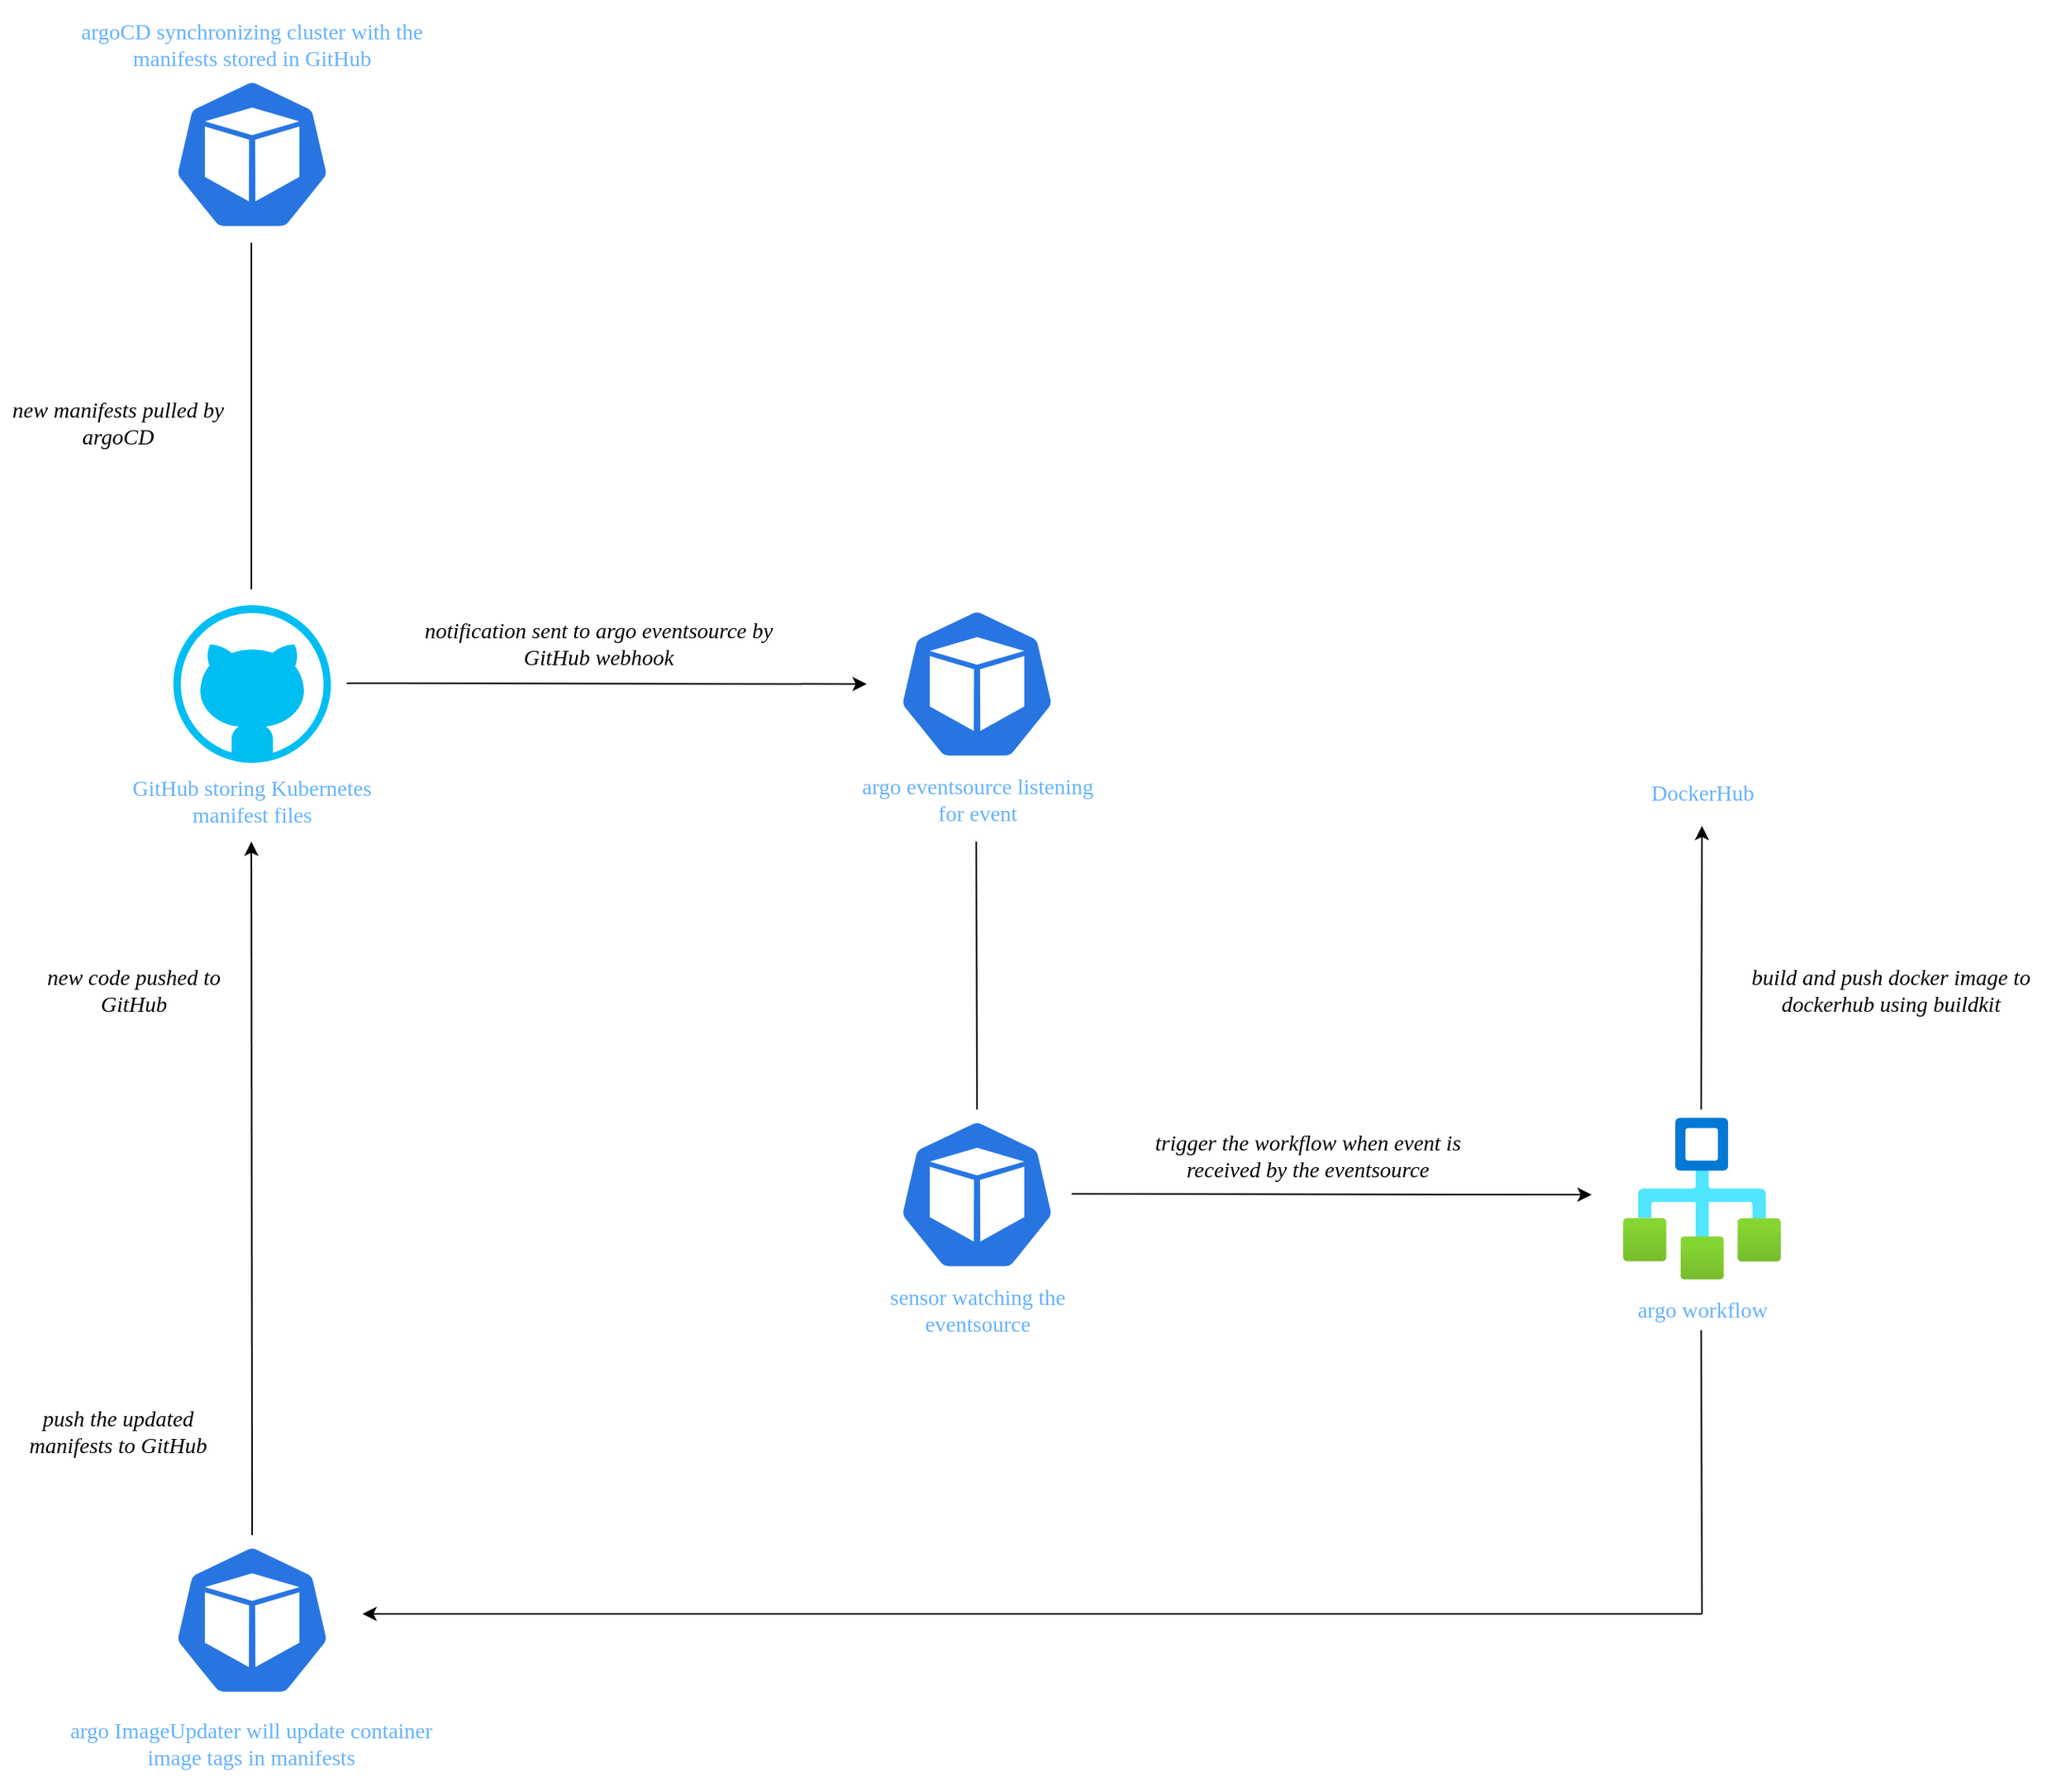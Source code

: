 <mxfile version="20.7.4" type="github">
  <diagram id="lL5DCTW0wDwHLhGkDPa4" name="Page-1">
    <mxGraphModel dx="1844" dy="1091" grid="1" gridSize="10" guides="1" tooltips="1" connect="1" arrows="1" fold="1" page="0" pageScale="1" pageWidth="850" pageHeight="1100" math="0" shadow="0">
      <root>
        <mxCell id="0" />
        <mxCell id="1" parent="0" />
        <mxCell id="LjDqyU6sl79YPEdCEnpi-1" value="" style="verticalLabelPosition=bottom;html=1;verticalAlign=top;align=center;strokeColor=none;fillColor=#00BEF2;shape=mxgraph.azure.github_code;pointerEvents=1;" vertex="1" parent="1">
          <mxGeometry x="80" y="120" width="100" height="100" as="geometry" />
        </mxCell>
        <mxCell id="LjDqyU6sl79YPEdCEnpi-2" value="&lt;p style=&quot;line-height: 140%;&quot;&gt;&lt;font style=&quot;font-size: 14px;&quot;&gt;GitHub storing Kubernetes manifest files&lt;/font&gt;&lt;/p&gt;" style="text;strokeColor=none;align=center;fillColor=none;html=1;verticalAlign=middle;whiteSpace=wrap;rounded=0;fontFamily=Montserrat Medium;fontSource=https%3A%2F%2Ffonts.googleapis.com%2Fcss%3Ffamily%3DMontserrat%2BMedium;fontColor=#66B2FF;" vertex="1" parent="1">
          <mxGeometry x="30" y="230" width="200" height="30" as="geometry" />
        </mxCell>
        <mxCell id="LjDqyU6sl79YPEdCEnpi-3" value="" style="endArrow=classic;html=1;rounded=0;fontSize=14;exitX=0.5;exitY=0;exitDx=0;exitDy=0;exitPerimeter=0;" edge="1" parent="1" source="LjDqyU6sl79YPEdCEnpi-24">
          <mxGeometry width="50" height="50" relative="1" as="geometry">
            <mxPoint x="130" y="440" as="sourcePoint" />
            <mxPoint x="129.5" y="270" as="targetPoint" />
          </mxGeometry>
        </mxCell>
        <mxCell id="LjDqyU6sl79YPEdCEnpi-4" value="&lt;p style=&quot;line-height: 140%;&quot;&gt;&lt;span style=&quot;font-size: 14px;&quot;&gt;new code pushed to GitHub&lt;/span&gt;&lt;/p&gt;" style="text;strokeColor=none;align=center;fillColor=none;html=1;verticalAlign=middle;whiteSpace=wrap;rounded=0;fontFamily=Montserrat Medium;fontSource=https%3A%2F%2Ffonts.googleapis.com%2Fcss%3Ffamily%3DMontserrat%2BMedium;fontStyle=2" vertex="1" parent="1">
          <mxGeometry x="-10" y="350" width="130" height="30" as="geometry" />
        </mxCell>
        <mxCell id="LjDqyU6sl79YPEdCEnpi-5" value="" style="endArrow=classic;html=1;rounded=0;fontSize=14;fontColor=#66B2FF;" edge="1" parent="1">
          <mxGeometry width="50" height="50" relative="1" as="geometry">
            <mxPoint x="190" y="169.5" as="sourcePoint" />
            <mxPoint x="520" y="170" as="targetPoint" />
          </mxGeometry>
        </mxCell>
        <mxCell id="LjDqyU6sl79YPEdCEnpi-6" value="&lt;p style=&quot;line-height: 140%;&quot;&gt;&lt;span style=&quot;font-size: 14px;&quot;&gt;notification sent to argo eventsource by GitHub webhook&lt;/span&gt;&lt;/p&gt;" style="text;strokeColor=none;align=center;fillColor=none;html=1;verticalAlign=middle;whiteSpace=wrap;rounded=0;fontFamily=Montserrat Medium;fontSource=https%3A%2F%2Ffonts.googleapis.com%2Fcss%3Ffamily%3DMontserrat%2BMedium;fontStyle=2" vertex="1" parent="1">
          <mxGeometry x="230" y="130" width="240" height="30" as="geometry" />
        </mxCell>
        <mxCell id="LjDqyU6sl79YPEdCEnpi-7" value="" style="sketch=0;html=1;dashed=0;whitespace=wrap;fillColor=#2875E2;strokeColor=#ffffff;points=[[0.005,0.63,0],[0.1,0.2,0],[0.9,0.2,0],[0.5,0,0],[0.995,0.63,0],[0.72,0.99,0],[0.5,1,0],[0.28,0.99,0]];verticalLabelPosition=bottom;align=center;verticalAlign=top;shape=mxgraph.kubernetes.icon;prIcon=pod;fontSize=14;fontColor=#66B2FF;" vertex="1" parent="1">
          <mxGeometry x="540" y="116" width="100" height="108" as="geometry" />
        </mxCell>
        <mxCell id="LjDqyU6sl79YPEdCEnpi-8" value="&lt;p style=&quot;line-height: 140%;&quot;&gt;&lt;span style=&quot;font-size: 14px;&quot;&gt;argo eventsource listening for event&lt;/span&gt;&lt;/p&gt;" style="text;strokeColor=none;align=center;fillColor=none;html=1;verticalAlign=middle;whiteSpace=wrap;rounded=0;fontFamily=Montserrat Medium;fontSource=https%3A%2F%2Ffonts.googleapis.com%2Fcss%3Ffamily%3DMontserrat%2BMedium;fontStyle=0;fontColor=#66B2FF;" vertex="1" parent="1">
          <mxGeometry x="507.5" y="224" width="165" height="40" as="geometry" />
        </mxCell>
        <mxCell id="LjDqyU6sl79YPEdCEnpi-9" value="" style="endArrow=none;html=1;rounded=0;fontSize=14;fontColor=#66B2FF;" edge="1" parent="1">
          <mxGeometry width="50" height="50" relative="1" as="geometry">
            <mxPoint x="590" y="440" as="sourcePoint" />
            <mxPoint x="589.5" y="270" as="targetPoint" />
          </mxGeometry>
        </mxCell>
        <mxCell id="LjDqyU6sl79YPEdCEnpi-10" value="" style="sketch=0;html=1;dashed=0;whitespace=wrap;fillColor=#2875E2;strokeColor=#ffffff;points=[[0.005,0.63,0],[0.1,0.2,0],[0.9,0.2,0],[0.5,0,0],[0.995,0.63,0],[0.72,0.99,0],[0.5,1,0],[0.28,0.99,0]];verticalLabelPosition=bottom;align=center;verticalAlign=top;shape=mxgraph.kubernetes.icon;prIcon=pod;fontSize=14;fontColor=#66B2FF;" vertex="1" parent="1">
          <mxGeometry x="540" y="440" width="100" height="108" as="geometry" />
        </mxCell>
        <mxCell id="LjDqyU6sl79YPEdCEnpi-11" value="&lt;p style=&quot;line-height: 140%;&quot;&gt;&lt;span style=&quot;font-size: 14px;&quot;&gt;sensor watching the eventsource&lt;/span&gt;&lt;/p&gt;" style="text;strokeColor=none;align=center;fillColor=none;html=1;verticalAlign=middle;whiteSpace=wrap;rounded=0;fontFamily=Montserrat Medium;fontSource=https%3A%2F%2Ffonts.googleapis.com%2Fcss%3Ffamily%3DMontserrat%2BMedium;fontStyle=0;fontColor=#66B2FF;" vertex="1" parent="1">
          <mxGeometry x="507.5" y="548" width="165" height="40" as="geometry" />
        </mxCell>
        <mxCell id="LjDqyU6sl79YPEdCEnpi-12" value="" style="endArrow=classic;html=1;rounded=0;fontSize=14;fontColor=#66B2FF;" edge="1" parent="1">
          <mxGeometry width="50" height="50" relative="1" as="geometry">
            <mxPoint x="650" y="493.5" as="sourcePoint" />
            <mxPoint x="980" y="494" as="targetPoint" />
          </mxGeometry>
        </mxCell>
        <mxCell id="LjDqyU6sl79YPEdCEnpi-13" value="&lt;p style=&quot;line-height: 140%;&quot;&gt;&lt;span style=&quot;font-size: 14px;&quot;&gt;trigger the workflow when event is received by the eventsource&lt;/span&gt;&lt;/p&gt;" style="text;strokeColor=none;align=center;fillColor=none;html=1;verticalAlign=middle;whiteSpace=wrap;rounded=0;fontFamily=Montserrat Medium;fontSource=https%3A%2F%2Ffonts.googleapis.com%2Fcss%3Ffamily%3DMontserrat%2BMedium;fontStyle=2" vertex="1" parent="1">
          <mxGeometry x="680" y="450" width="240" height="40" as="geometry" />
        </mxCell>
        <mxCell id="LjDqyU6sl79YPEdCEnpi-15" value="" style="aspect=fixed;html=1;points=[];align=center;image;fontSize=12;image=img/lib/azure2/general/Workflow.svg;fontColor=#66B2FF;" vertex="1" parent="1">
          <mxGeometry x="1000" y="445.06" width="100" height="102.94" as="geometry" />
        </mxCell>
        <mxCell id="LjDqyU6sl79YPEdCEnpi-16" value="&lt;p style=&quot;line-height: 140%;&quot;&gt;&lt;span style=&quot;font-size: 14px;&quot;&gt;argo workflow&lt;/span&gt;&lt;/p&gt;" style="text;strokeColor=none;align=center;fillColor=none;html=1;verticalAlign=middle;whiteSpace=wrap;rounded=0;fontFamily=Montserrat Medium;fontSource=https%3A%2F%2Ffonts.googleapis.com%2Fcss%3Ffamily%3DMontserrat%2BMedium;fontStyle=0;fontColor=#66B2FF;" vertex="1" parent="1">
          <mxGeometry x="967.5" y="548" width="165" height="40" as="geometry" />
        </mxCell>
        <mxCell id="LjDqyU6sl79YPEdCEnpi-17" value="" style="endArrow=classic;html=1;rounded=0;fontSize=14;fontColor=#66B2FF;entryX=0.5;entryY=1;entryDx=0;entryDy=0;" edge="1" parent="1" target="LjDqyU6sl79YPEdCEnpi-20">
          <mxGeometry width="50" height="50" relative="1" as="geometry">
            <mxPoint x="1049.5" y="440" as="sourcePoint" />
            <mxPoint x="1050" y="270" as="targetPoint" />
          </mxGeometry>
        </mxCell>
        <mxCell id="LjDqyU6sl79YPEdCEnpi-18" value="&lt;p style=&quot;line-height: 140%;&quot;&gt;&lt;span style=&quot;font-size: 14px;&quot;&gt;build and push docker image to dockerhub using buildkit&lt;/span&gt;&lt;/p&gt;" style="text;strokeColor=none;align=center;fillColor=none;html=1;verticalAlign=middle;whiteSpace=wrap;rounded=0;fontFamily=Montserrat Medium;fontSource=https%3A%2F%2Ffonts.googleapis.com%2Fcss%3Ffamily%3DMontserrat%2BMedium;fontStyle=2" vertex="1" parent="1">
          <mxGeometry x="1060" y="345" width="220" height="40" as="geometry" />
        </mxCell>
        <mxCell id="LjDqyU6sl79YPEdCEnpi-19" value="" style="shape=image;html=1;verticalAlign=top;verticalLabelPosition=bottom;labelBackgroundColor=#ffffff;imageAspect=0;aspect=fixed;image=https://cdn1.iconfinder.com/data/icons/unicons-line-vol-3/24/docker-128.png;fontSize=14;fontColor=#66B2FF;" vertex="1" parent="1">
          <mxGeometry x="1000" y="130" width="100" height="100" as="geometry" />
        </mxCell>
        <mxCell id="LjDqyU6sl79YPEdCEnpi-20" value="&lt;p style=&quot;line-height: 140%;&quot;&gt;&lt;span style=&quot;font-size: 14px;&quot;&gt;DockerHub&lt;/span&gt;&lt;/p&gt;" style="text;strokeColor=none;align=center;fillColor=none;html=1;verticalAlign=middle;whiteSpace=wrap;rounded=0;fontFamily=Montserrat Medium;fontSource=https%3A%2F%2Ffonts.googleapis.com%2Fcss%3Ffamily%3DMontserrat%2BMedium;fontStyle=0;fontColor=#66B2FF;" vertex="1" parent="1">
          <mxGeometry x="967.5" y="220" width="165" height="40" as="geometry" />
        </mxCell>
        <mxCell id="LjDqyU6sl79YPEdCEnpi-22" value="" style="endArrow=none;html=1;rounded=0;fontSize=14;fontColor=#66B2FF;" edge="1" parent="1">
          <mxGeometry width="50" height="50" relative="1" as="geometry">
            <mxPoint x="1050" y="760" as="sourcePoint" />
            <mxPoint x="1049.5" y="580" as="targetPoint" />
          </mxGeometry>
        </mxCell>
        <mxCell id="LjDqyU6sl79YPEdCEnpi-23" value="" style="endArrow=classic;html=1;rounded=0;fontSize=14;fontColor=#66B2FF;" edge="1" parent="1">
          <mxGeometry width="50" height="50" relative="1" as="geometry">
            <mxPoint x="1050" y="760" as="sourcePoint" />
            <mxPoint x="200" y="760" as="targetPoint" />
          </mxGeometry>
        </mxCell>
        <mxCell id="LjDqyU6sl79YPEdCEnpi-24" value="" style="sketch=0;html=1;dashed=0;whitespace=wrap;fillColor=#2875E2;strokeColor=#ffffff;points=[[0.005,0.63,0],[0.1,0.2,0],[0.9,0.2,0],[0.5,0,0],[0.995,0.63,0],[0.72,0.99,0],[0.5,1,0],[0.28,0.99,0]];verticalLabelPosition=bottom;align=center;verticalAlign=top;shape=mxgraph.kubernetes.icon;prIcon=pod;fontSize=14;fontColor=#66B2FF;" vertex="1" parent="1">
          <mxGeometry x="80" y="710" width="100" height="108" as="geometry" />
        </mxCell>
        <mxCell id="LjDqyU6sl79YPEdCEnpi-25" value="&lt;p style=&quot;line-height: 140%;&quot;&gt;&lt;span style=&quot;font-size: 14px;&quot;&gt;argo ImageUpdater will update container image tags in manifests&lt;/span&gt;&lt;/p&gt;" style="text;strokeColor=none;align=center;fillColor=none;html=1;verticalAlign=middle;whiteSpace=wrap;rounded=0;fontFamily=Montserrat Medium;fontSource=https%3A%2F%2Ffonts.googleapis.com%2Fcss%3Ffamily%3DMontserrat%2BMedium;fontStyle=0;fontColor=#66B2FF;" vertex="1" parent="1">
          <mxGeometry x="-0.62" y="818" width="261.25" height="50" as="geometry" />
        </mxCell>
        <mxCell id="LjDqyU6sl79YPEdCEnpi-27" value="&lt;p style=&quot;line-height: 140%;&quot;&gt;&lt;span style=&quot;font-size: 14px;&quot;&gt;push the updated manifests to GitHub&lt;/span&gt;&lt;/p&gt;" style="text;strokeColor=none;align=center;fillColor=none;html=1;verticalAlign=middle;whiteSpace=wrap;rounded=0;fontFamily=Montserrat Medium;fontSource=https%3A%2F%2Ffonts.googleapis.com%2Fcss%3Ffamily%3DMontserrat%2BMedium;fontStyle=2" vertex="1" parent="1">
          <mxGeometry x="-30" y="630" width="150" height="30" as="geometry" />
        </mxCell>
        <mxCell id="LjDqyU6sl79YPEdCEnpi-28" value="" style="endArrow=none;html=1;rounded=0;fontSize=14;fontColor=#66B2FF;" edge="1" parent="1">
          <mxGeometry width="50" height="50" relative="1" as="geometry">
            <mxPoint x="129.51" y="110" as="sourcePoint" />
            <mxPoint x="129.51" y="-110" as="targetPoint" />
          </mxGeometry>
        </mxCell>
        <mxCell id="LjDqyU6sl79YPEdCEnpi-29" value="" style="sketch=0;html=1;dashed=0;whitespace=wrap;fillColor=#2875E2;strokeColor=#ffffff;points=[[0.005,0.63,0],[0.1,0.2,0],[0.9,0.2,0],[0.5,0,0],[0.995,0.63,0],[0.72,0.99,0],[0.5,1,0],[0.28,0.99,0]];verticalLabelPosition=bottom;align=center;verticalAlign=top;shape=mxgraph.kubernetes.icon;prIcon=pod;fontSize=14;fontColor=#66B2FF;" vertex="1" parent="1">
          <mxGeometry x="80" y="-220" width="100" height="108" as="geometry" />
        </mxCell>
        <mxCell id="LjDqyU6sl79YPEdCEnpi-30" value="&lt;p style=&quot;line-height: 140%;&quot;&gt;&lt;font style=&quot;font-size: 14px;&quot;&gt;argoCD synchronizing cluster with the manifests stored in GitHub&lt;/font&gt;&lt;/p&gt;" style="text;strokeColor=none;align=center;fillColor=none;html=1;verticalAlign=middle;whiteSpace=wrap;rounded=0;fontFamily=Montserrat Medium;fontSource=https%3A%2F%2Ffonts.googleapis.com%2Fcss%3Ffamily%3DMontserrat%2BMedium;fontColor=#66B2FF;" vertex="1" parent="1">
          <mxGeometry y="-250" width="260" height="30" as="geometry" />
        </mxCell>
        <mxCell id="LjDqyU6sl79YPEdCEnpi-31" value="&lt;p style=&quot;line-height: 140%;&quot;&gt;&lt;span style=&quot;font-size: 14px;&quot;&gt;new manifests pulled by argoCD&lt;/span&gt;&lt;/p&gt;" style="text;strokeColor=none;align=center;fillColor=none;html=1;verticalAlign=middle;whiteSpace=wrap;rounded=0;fontFamily=Montserrat Medium;fontSource=https%3A%2F%2Ffonts.googleapis.com%2Fcss%3Ffamily%3DMontserrat%2BMedium;fontStyle=2" vertex="1" parent="1">
          <mxGeometry x="-30" y="-10" width="150" height="30" as="geometry" />
        </mxCell>
      </root>
    </mxGraphModel>
  </diagram>
</mxfile>
